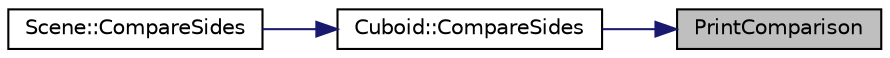 digraph "PrintComparison"
{
 // LATEX_PDF_SIZE
  edge [fontname="Helvetica",fontsize="10",labelfontname="Helvetica",labelfontsize="10"];
  node [fontname="Helvetica",fontsize="10",shape=record];
  rankdir="RL";
  Node1 [label="PrintComparison",height=0.2,width=0.4,color="black", fillcolor="grey75", style="filled", fontcolor="black",tooltip="Wyświetlenie porównania długości poszczególnych boków prostopadłościanu zawartych w trzech tablicach."];
  Node1 -> Node2 [dir="back",color="midnightblue",fontsize="10",style="solid",fontname="Helvetica"];
  Node2 [label="Cuboid::CompareSides",height=0.2,width=0.4,color="black", fillcolor="white", style="filled",URL="$class_cuboid.html#a46fd8725d6b5ae5b3a989c13d16e30dc",tooltip="Porównanie długości boków prostopadłościanu."];
  Node2 -> Node3 [dir="back",color="midnightblue",fontsize="10",style="solid",fontname="Helvetica"];
  Node3 [label="Scene::CompareSides",height=0.2,width=0.4,color="black", fillcolor="white", style="filled",URL="$class_scene.html#a6878dc1077b6e30520ea5e4c9a67d542",tooltip="Wyświetlanie porównania długości boków prostopadłościanu."];
}
